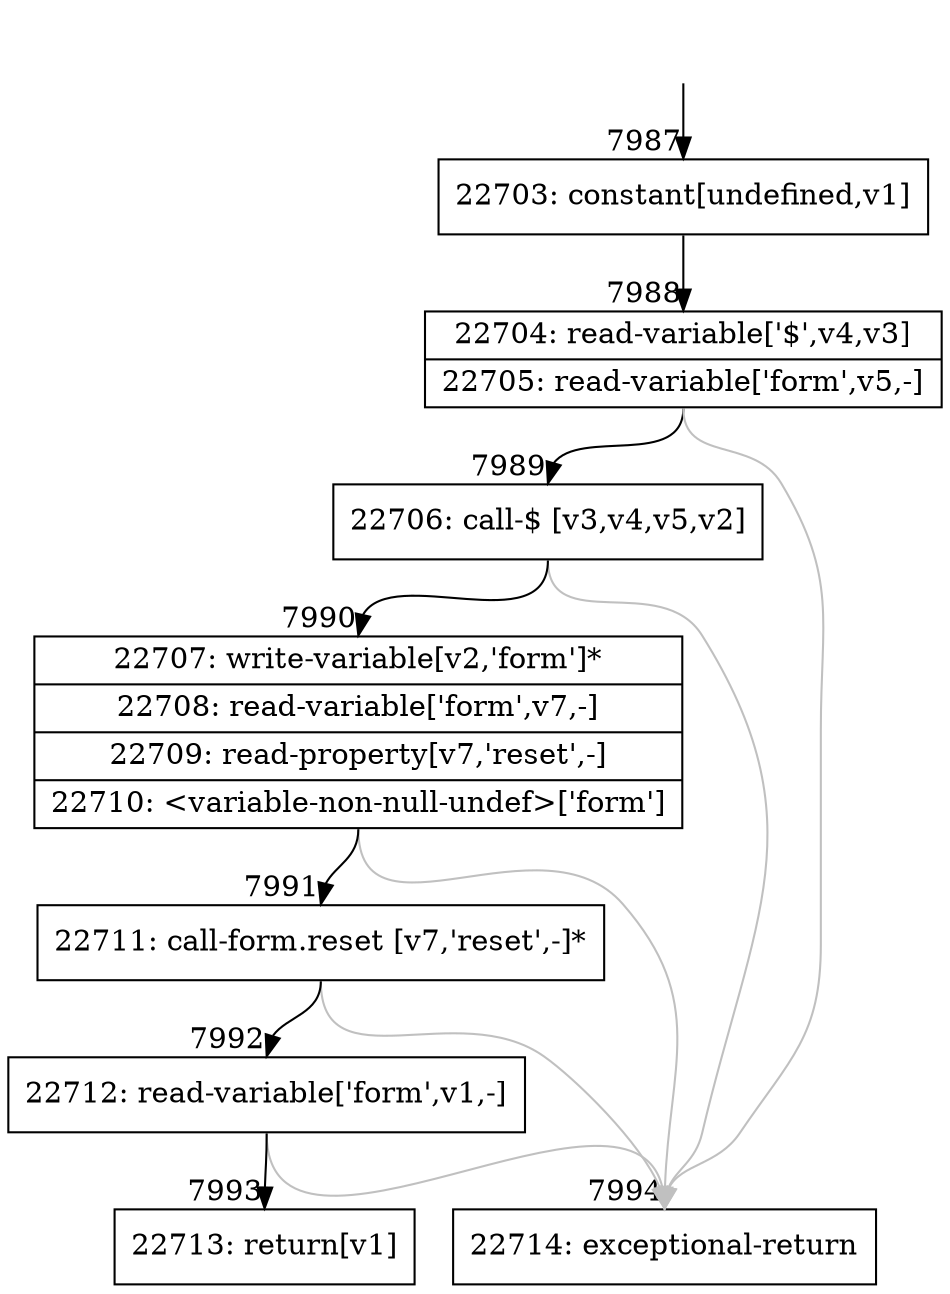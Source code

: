 digraph {
rankdir="TD"
BB_entry591[shape=none,label=""];
BB_entry591 -> BB7987 [tailport=s, headport=n, headlabel="    7987"]
BB7987 [shape=record label="{22703: constant[undefined,v1]}" ] 
BB7987 -> BB7988 [tailport=s, headport=n, headlabel="      7988"]
BB7988 [shape=record label="{22704: read-variable['$',v4,v3]|22705: read-variable['form',v5,-]}" ] 
BB7988 -> BB7989 [tailport=s, headport=n, headlabel="      7989"]
BB7988 -> BB7994 [tailport=s, headport=n, color=gray, headlabel="      7994"]
BB7989 [shape=record label="{22706: call-$ [v3,v4,v5,v2]}" ] 
BB7989 -> BB7990 [tailport=s, headport=n, headlabel="      7990"]
BB7989 -> BB7994 [tailport=s, headport=n, color=gray]
BB7990 [shape=record label="{22707: write-variable[v2,'form']*|22708: read-variable['form',v7,-]|22709: read-property[v7,'reset',-]|22710: \<variable-non-null-undef\>['form']}" ] 
BB7990 -> BB7991 [tailport=s, headport=n, headlabel="      7991"]
BB7990 -> BB7994 [tailport=s, headport=n, color=gray]
BB7991 [shape=record label="{22711: call-form.reset [v7,'reset',-]*}" ] 
BB7991 -> BB7992 [tailport=s, headport=n, headlabel="      7992"]
BB7991 -> BB7994 [tailport=s, headport=n, color=gray]
BB7992 [shape=record label="{22712: read-variable['form',v1,-]}" ] 
BB7992 -> BB7993 [tailport=s, headport=n, headlabel="      7993"]
BB7992 -> BB7994 [tailport=s, headport=n, color=gray]
BB7993 [shape=record label="{22713: return[v1]}" ] 
BB7994 [shape=record label="{22714: exceptional-return}" ] 
//#$~ 6255
}

